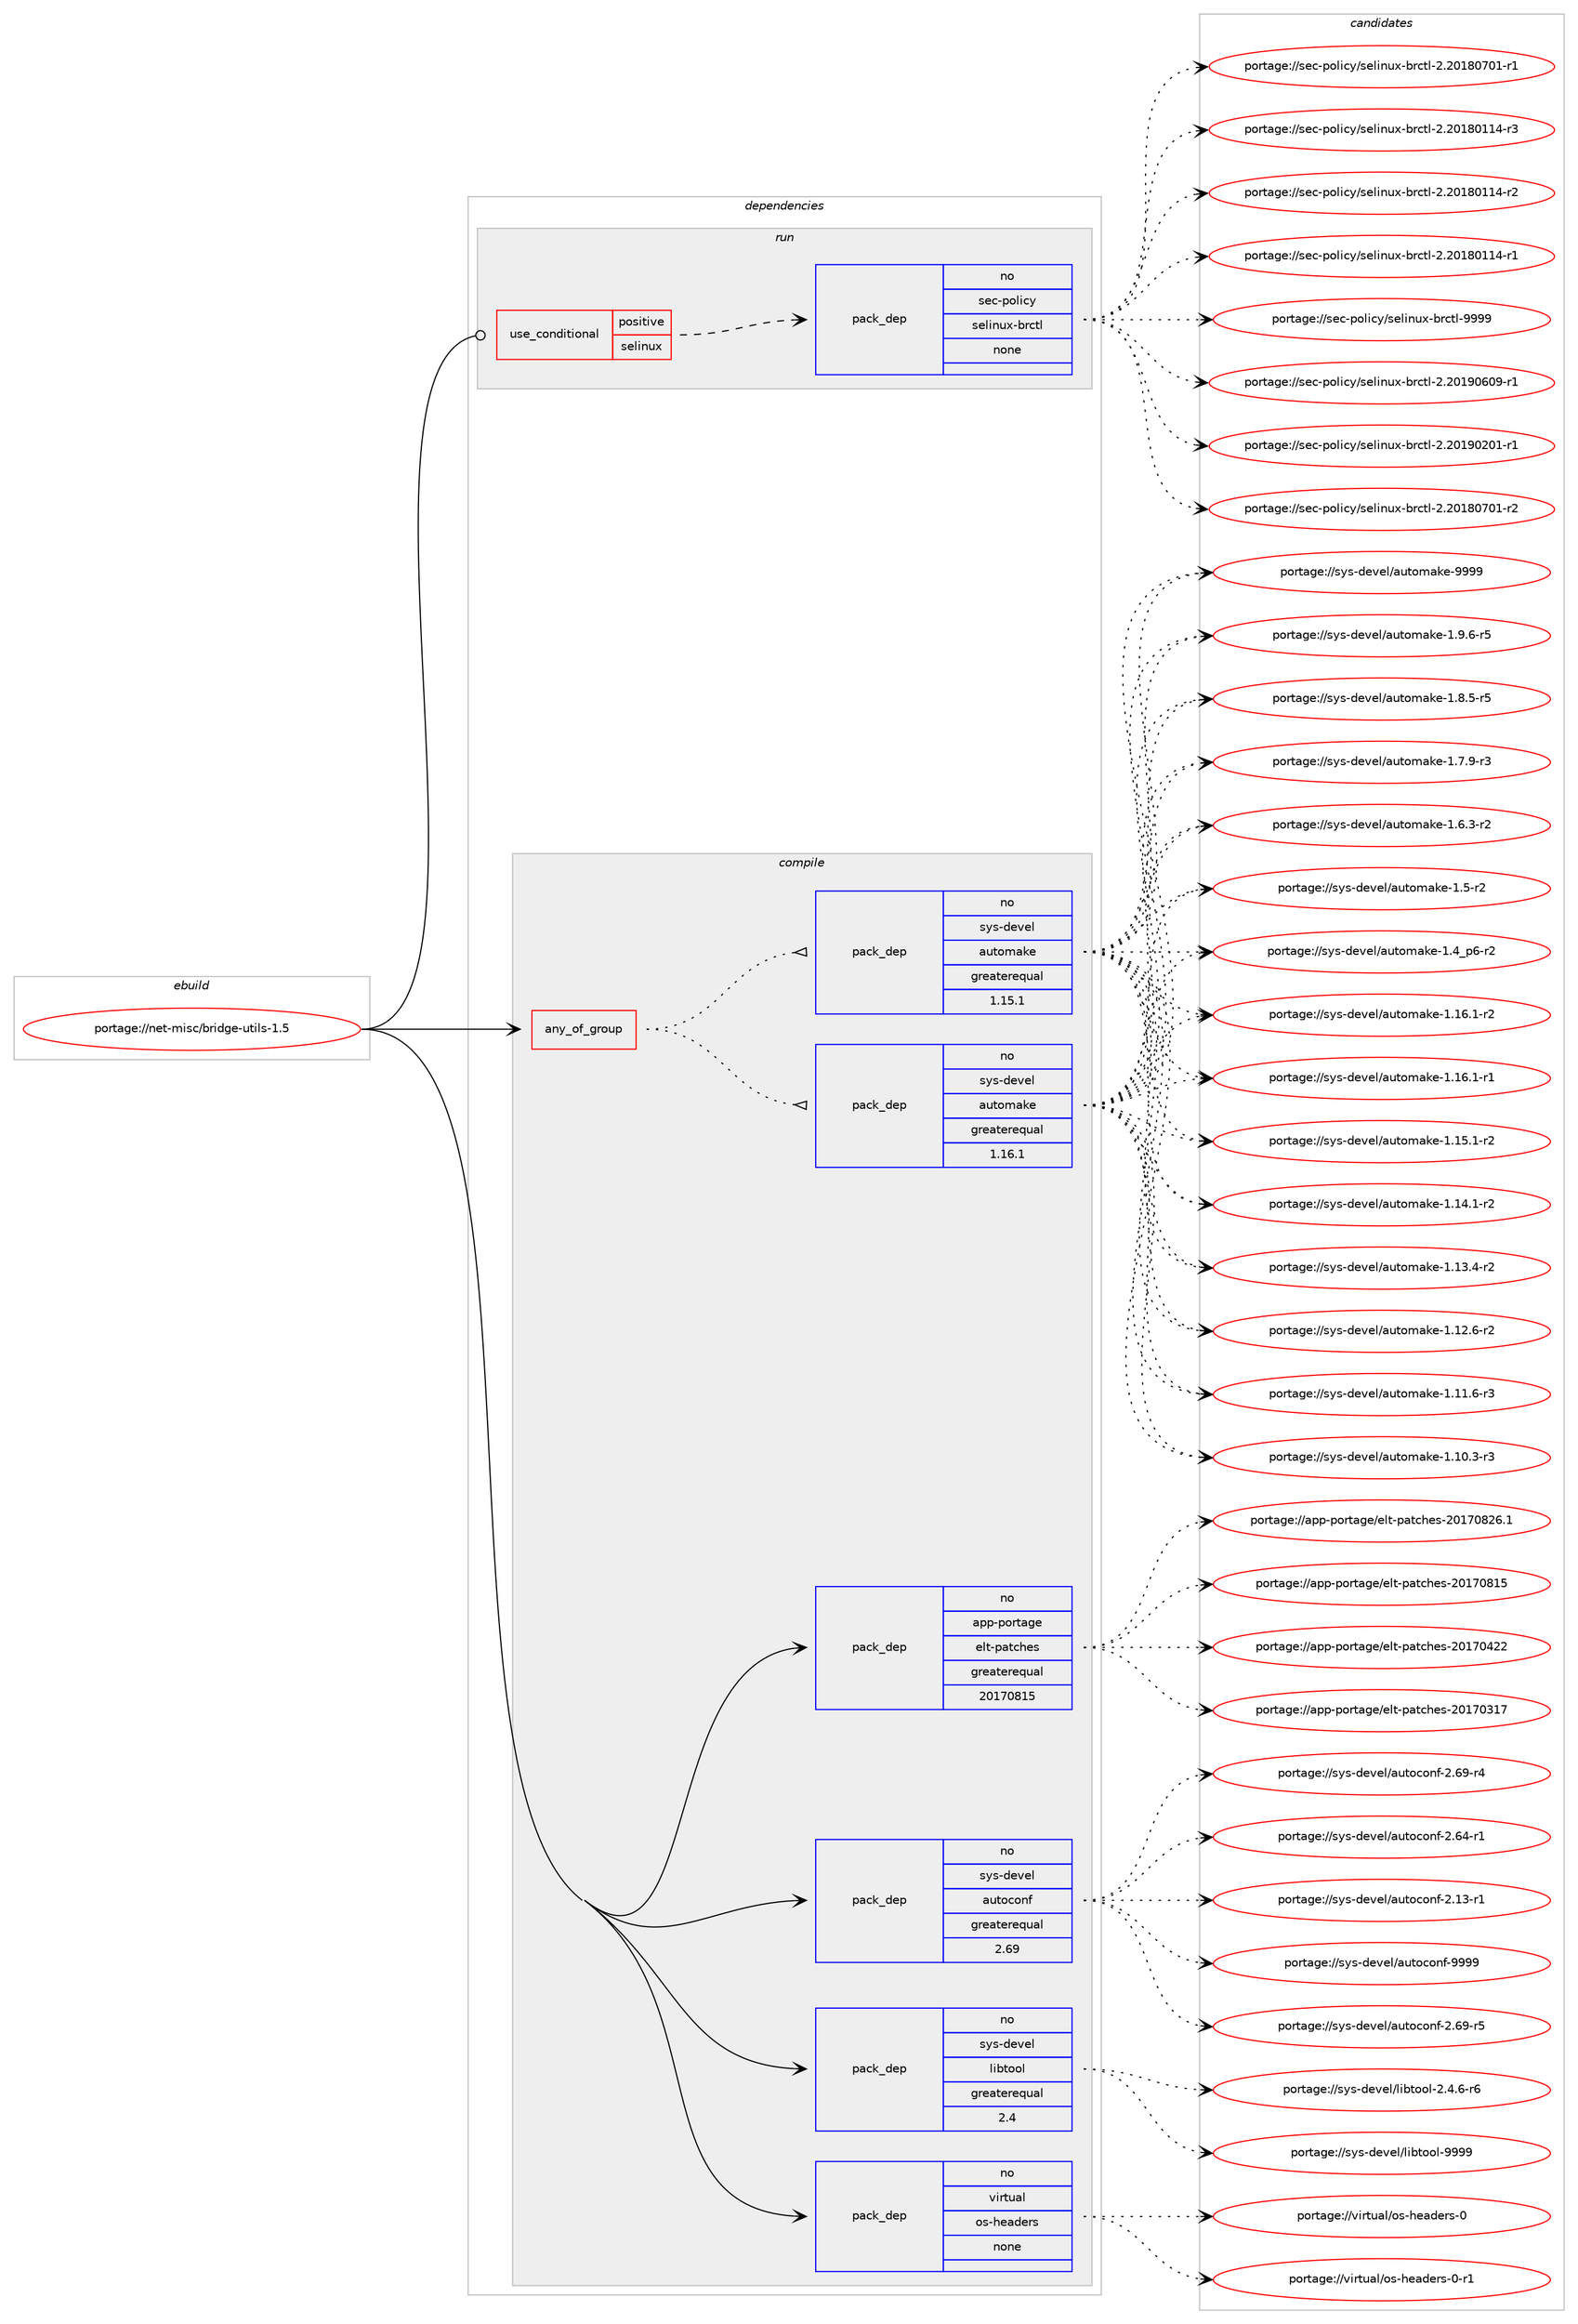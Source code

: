 digraph prolog {

# *************
# Graph options
# *************

newrank=true;
concentrate=true;
compound=true;
graph [rankdir=LR,fontname=Helvetica,fontsize=10,ranksep=1.5];#, ranksep=2.5, nodesep=0.2];
edge  [arrowhead=vee];
node  [fontname=Helvetica,fontsize=10];

# **********
# The ebuild
# **********

subgraph cluster_leftcol {
color=gray;
rank=same;
label=<<i>ebuild</i>>;
id [label="portage://net-misc/bridge-utils-1.5", color=red, width=4, href="../net-misc/bridge-utils-1.5.svg"];
}

# ****************
# The dependencies
# ****************

subgraph cluster_midcol {
color=gray;
label=<<i>dependencies</i>>;
subgraph cluster_compile {
fillcolor="#eeeeee";
style=filled;
label=<<i>compile</i>>;
subgraph any2005 {
dependency127421 [label=<<TABLE BORDER="0" CELLBORDER="1" CELLSPACING="0" CELLPADDING="4"><TR><TD CELLPADDING="10">any_of_group</TD></TR></TABLE>>, shape=none, color=red];subgraph pack98679 {
dependency127422 [label=<<TABLE BORDER="0" CELLBORDER="1" CELLSPACING="0" CELLPADDING="4" WIDTH="220"><TR><TD ROWSPAN="6" CELLPADDING="30">pack_dep</TD></TR><TR><TD WIDTH="110">no</TD></TR><TR><TD>sys-devel</TD></TR><TR><TD>automake</TD></TR><TR><TD>greaterequal</TD></TR><TR><TD>1.16.1</TD></TR></TABLE>>, shape=none, color=blue];
}
dependency127421:e -> dependency127422:w [weight=20,style="dotted",arrowhead="oinv"];
subgraph pack98680 {
dependency127423 [label=<<TABLE BORDER="0" CELLBORDER="1" CELLSPACING="0" CELLPADDING="4" WIDTH="220"><TR><TD ROWSPAN="6" CELLPADDING="30">pack_dep</TD></TR><TR><TD WIDTH="110">no</TD></TR><TR><TD>sys-devel</TD></TR><TR><TD>automake</TD></TR><TR><TD>greaterequal</TD></TR><TR><TD>1.15.1</TD></TR></TABLE>>, shape=none, color=blue];
}
dependency127421:e -> dependency127423:w [weight=20,style="dotted",arrowhead="oinv"];
}
id:e -> dependency127421:w [weight=20,style="solid",arrowhead="vee"];
subgraph pack98681 {
dependency127424 [label=<<TABLE BORDER="0" CELLBORDER="1" CELLSPACING="0" CELLPADDING="4" WIDTH="220"><TR><TD ROWSPAN="6" CELLPADDING="30">pack_dep</TD></TR><TR><TD WIDTH="110">no</TD></TR><TR><TD>app-portage</TD></TR><TR><TD>elt-patches</TD></TR><TR><TD>greaterequal</TD></TR><TR><TD>20170815</TD></TR></TABLE>>, shape=none, color=blue];
}
id:e -> dependency127424:w [weight=20,style="solid",arrowhead="vee"];
subgraph pack98682 {
dependency127425 [label=<<TABLE BORDER="0" CELLBORDER="1" CELLSPACING="0" CELLPADDING="4" WIDTH="220"><TR><TD ROWSPAN="6" CELLPADDING="30">pack_dep</TD></TR><TR><TD WIDTH="110">no</TD></TR><TR><TD>sys-devel</TD></TR><TR><TD>autoconf</TD></TR><TR><TD>greaterequal</TD></TR><TR><TD>2.69</TD></TR></TABLE>>, shape=none, color=blue];
}
id:e -> dependency127425:w [weight=20,style="solid",arrowhead="vee"];
subgraph pack98683 {
dependency127426 [label=<<TABLE BORDER="0" CELLBORDER="1" CELLSPACING="0" CELLPADDING="4" WIDTH="220"><TR><TD ROWSPAN="6" CELLPADDING="30">pack_dep</TD></TR><TR><TD WIDTH="110">no</TD></TR><TR><TD>sys-devel</TD></TR><TR><TD>libtool</TD></TR><TR><TD>greaterequal</TD></TR><TR><TD>2.4</TD></TR></TABLE>>, shape=none, color=blue];
}
id:e -> dependency127426:w [weight=20,style="solid",arrowhead="vee"];
subgraph pack98684 {
dependency127427 [label=<<TABLE BORDER="0" CELLBORDER="1" CELLSPACING="0" CELLPADDING="4" WIDTH="220"><TR><TD ROWSPAN="6" CELLPADDING="30">pack_dep</TD></TR><TR><TD WIDTH="110">no</TD></TR><TR><TD>virtual</TD></TR><TR><TD>os-headers</TD></TR><TR><TD>none</TD></TR><TR><TD></TD></TR></TABLE>>, shape=none, color=blue];
}
id:e -> dependency127427:w [weight=20,style="solid",arrowhead="vee"];
}
subgraph cluster_compileandrun {
fillcolor="#eeeeee";
style=filled;
label=<<i>compile and run</i>>;
}
subgraph cluster_run {
fillcolor="#eeeeee";
style=filled;
label=<<i>run</i>>;
subgraph cond26599 {
dependency127428 [label=<<TABLE BORDER="0" CELLBORDER="1" CELLSPACING="0" CELLPADDING="4"><TR><TD ROWSPAN="3" CELLPADDING="10">use_conditional</TD></TR><TR><TD>positive</TD></TR><TR><TD>selinux</TD></TR></TABLE>>, shape=none, color=red];
subgraph pack98685 {
dependency127429 [label=<<TABLE BORDER="0" CELLBORDER="1" CELLSPACING="0" CELLPADDING="4" WIDTH="220"><TR><TD ROWSPAN="6" CELLPADDING="30">pack_dep</TD></TR><TR><TD WIDTH="110">no</TD></TR><TR><TD>sec-policy</TD></TR><TR><TD>selinux-brctl</TD></TR><TR><TD>none</TD></TR><TR><TD></TD></TR></TABLE>>, shape=none, color=blue];
}
dependency127428:e -> dependency127429:w [weight=20,style="dashed",arrowhead="vee"];
}
id:e -> dependency127428:w [weight=20,style="solid",arrowhead="odot"];
}
}

# **************
# The candidates
# **************

subgraph cluster_choices {
rank=same;
color=gray;
label=<<i>candidates</i>>;

subgraph choice98679 {
color=black;
nodesep=1;
choice115121115451001011181011084797117116111109971071014557575757 [label="portage://sys-devel/automake-9999", color=red, width=4,href="../sys-devel/automake-9999.svg"];
choice115121115451001011181011084797117116111109971071014549465746544511453 [label="portage://sys-devel/automake-1.9.6-r5", color=red, width=4,href="../sys-devel/automake-1.9.6-r5.svg"];
choice115121115451001011181011084797117116111109971071014549465646534511453 [label="portage://sys-devel/automake-1.8.5-r5", color=red, width=4,href="../sys-devel/automake-1.8.5-r5.svg"];
choice115121115451001011181011084797117116111109971071014549465546574511451 [label="portage://sys-devel/automake-1.7.9-r3", color=red, width=4,href="../sys-devel/automake-1.7.9-r3.svg"];
choice115121115451001011181011084797117116111109971071014549465446514511450 [label="portage://sys-devel/automake-1.6.3-r2", color=red, width=4,href="../sys-devel/automake-1.6.3-r2.svg"];
choice11512111545100101118101108479711711611110997107101454946534511450 [label="portage://sys-devel/automake-1.5-r2", color=red, width=4,href="../sys-devel/automake-1.5-r2.svg"];
choice115121115451001011181011084797117116111109971071014549465295112544511450 [label="portage://sys-devel/automake-1.4_p6-r2", color=red, width=4,href="../sys-devel/automake-1.4_p6-r2.svg"];
choice11512111545100101118101108479711711611110997107101454946495446494511450 [label="portage://sys-devel/automake-1.16.1-r2", color=red, width=4,href="../sys-devel/automake-1.16.1-r2.svg"];
choice11512111545100101118101108479711711611110997107101454946495446494511449 [label="portage://sys-devel/automake-1.16.1-r1", color=red, width=4,href="../sys-devel/automake-1.16.1-r1.svg"];
choice11512111545100101118101108479711711611110997107101454946495346494511450 [label="portage://sys-devel/automake-1.15.1-r2", color=red, width=4,href="../sys-devel/automake-1.15.1-r2.svg"];
choice11512111545100101118101108479711711611110997107101454946495246494511450 [label="portage://sys-devel/automake-1.14.1-r2", color=red, width=4,href="../sys-devel/automake-1.14.1-r2.svg"];
choice11512111545100101118101108479711711611110997107101454946495146524511450 [label="portage://sys-devel/automake-1.13.4-r2", color=red, width=4,href="../sys-devel/automake-1.13.4-r2.svg"];
choice11512111545100101118101108479711711611110997107101454946495046544511450 [label="portage://sys-devel/automake-1.12.6-r2", color=red, width=4,href="../sys-devel/automake-1.12.6-r2.svg"];
choice11512111545100101118101108479711711611110997107101454946494946544511451 [label="portage://sys-devel/automake-1.11.6-r3", color=red, width=4,href="../sys-devel/automake-1.11.6-r3.svg"];
choice11512111545100101118101108479711711611110997107101454946494846514511451 [label="portage://sys-devel/automake-1.10.3-r3", color=red, width=4,href="../sys-devel/automake-1.10.3-r3.svg"];
dependency127422:e -> choice115121115451001011181011084797117116111109971071014557575757:w [style=dotted,weight="100"];
dependency127422:e -> choice115121115451001011181011084797117116111109971071014549465746544511453:w [style=dotted,weight="100"];
dependency127422:e -> choice115121115451001011181011084797117116111109971071014549465646534511453:w [style=dotted,weight="100"];
dependency127422:e -> choice115121115451001011181011084797117116111109971071014549465546574511451:w [style=dotted,weight="100"];
dependency127422:e -> choice115121115451001011181011084797117116111109971071014549465446514511450:w [style=dotted,weight="100"];
dependency127422:e -> choice11512111545100101118101108479711711611110997107101454946534511450:w [style=dotted,weight="100"];
dependency127422:e -> choice115121115451001011181011084797117116111109971071014549465295112544511450:w [style=dotted,weight="100"];
dependency127422:e -> choice11512111545100101118101108479711711611110997107101454946495446494511450:w [style=dotted,weight="100"];
dependency127422:e -> choice11512111545100101118101108479711711611110997107101454946495446494511449:w [style=dotted,weight="100"];
dependency127422:e -> choice11512111545100101118101108479711711611110997107101454946495346494511450:w [style=dotted,weight="100"];
dependency127422:e -> choice11512111545100101118101108479711711611110997107101454946495246494511450:w [style=dotted,weight="100"];
dependency127422:e -> choice11512111545100101118101108479711711611110997107101454946495146524511450:w [style=dotted,weight="100"];
dependency127422:e -> choice11512111545100101118101108479711711611110997107101454946495046544511450:w [style=dotted,weight="100"];
dependency127422:e -> choice11512111545100101118101108479711711611110997107101454946494946544511451:w [style=dotted,weight="100"];
dependency127422:e -> choice11512111545100101118101108479711711611110997107101454946494846514511451:w [style=dotted,weight="100"];
}
subgraph choice98680 {
color=black;
nodesep=1;
choice115121115451001011181011084797117116111109971071014557575757 [label="portage://sys-devel/automake-9999", color=red, width=4,href="../sys-devel/automake-9999.svg"];
choice115121115451001011181011084797117116111109971071014549465746544511453 [label="portage://sys-devel/automake-1.9.6-r5", color=red, width=4,href="../sys-devel/automake-1.9.6-r5.svg"];
choice115121115451001011181011084797117116111109971071014549465646534511453 [label="portage://sys-devel/automake-1.8.5-r5", color=red, width=4,href="../sys-devel/automake-1.8.5-r5.svg"];
choice115121115451001011181011084797117116111109971071014549465546574511451 [label="portage://sys-devel/automake-1.7.9-r3", color=red, width=4,href="../sys-devel/automake-1.7.9-r3.svg"];
choice115121115451001011181011084797117116111109971071014549465446514511450 [label="portage://sys-devel/automake-1.6.3-r2", color=red, width=4,href="../sys-devel/automake-1.6.3-r2.svg"];
choice11512111545100101118101108479711711611110997107101454946534511450 [label="portage://sys-devel/automake-1.5-r2", color=red, width=4,href="../sys-devel/automake-1.5-r2.svg"];
choice115121115451001011181011084797117116111109971071014549465295112544511450 [label="portage://sys-devel/automake-1.4_p6-r2", color=red, width=4,href="../sys-devel/automake-1.4_p6-r2.svg"];
choice11512111545100101118101108479711711611110997107101454946495446494511450 [label="portage://sys-devel/automake-1.16.1-r2", color=red, width=4,href="../sys-devel/automake-1.16.1-r2.svg"];
choice11512111545100101118101108479711711611110997107101454946495446494511449 [label="portage://sys-devel/automake-1.16.1-r1", color=red, width=4,href="../sys-devel/automake-1.16.1-r1.svg"];
choice11512111545100101118101108479711711611110997107101454946495346494511450 [label="portage://sys-devel/automake-1.15.1-r2", color=red, width=4,href="../sys-devel/automake-1.15.1-r2.svg"];
choice11512111545100101118101108479711711611110997107101454946495246494511450 [label="portage://sys-devel/automake-1.14.1-r2", color=red, width=4,href="../sys-devel/automake-1.14.1-r2.svg"];
choice11512111545100101118101108479711711611110997107101454946495146524511450 [label="portage://sys-devel/automake-1.13.4-r2", color=red, width=4,href="../sys-devel/automake-1.13.4-r2.svg"];
choice11512111545100101118101108479711711611110997107101454946495046544511450 [label="portage://sys-devel/automake-1.12.6-r2", color=red, width=4,href="../sys-devel/automake-1.12.6-r2.svg"];
choice11512111545100101118101108479711711611110997107101454946494946544511451 [label="portage://sys-devel/automake-1.11.6-r3", color=red, width=4,href="../sys-devel/automake-1.11.6-r3.svg"];
choice11512111545100101118101108479711711611110997107101454946494846514511451 [label="portage://sys-devel/automake-1.10.3-r3", color=red, width=4,href="../sys-devel/automake-1.10.3-r3.svg"];
dependency127423:e -> choice115121115451001011181011084797117116111109971071014557575757:w [style=dotted,weight="100"];
dependency127423:e -> choice115121115451001011181011084797117116111109971071014549465746544511453:w [style=dotted,weight="100"];
dependency127423:e -> choice115121115451001011181011084797117116111109971071014549465646534511453:w [style=dotted,weight="100"];
dependency127423:e -> choice115121115451001011181011084797117116111109971071014549465546574511451:w [style=dotted,weight="100"];
dependency127423:e -> choice115121115451001011181011084797117116111109971071014549465446514511450:w [style=dotted,weight="100"];
dependency127423:e -> choice11512111545100101118101108479711711611110997107101454946534511450:w [style=dotted,weight="100"];
dependency127423:e -> choice115121115451001011181011084797117116111109971071014549465295112544511450:w [style=dotted,weight="100"];
dependency127423:e -> choice11512111545100101118101108479711711611110997107101454946495446494511450:w [style=dotted,weight="100"];
dependency127423:e -> choice11512111545100101118101108479711711611110997107101454946495446494511449:w [style=dotted,weight="100"];
dependency127423:e -> choice11512111545100101118101108479711711611110997107101454946495346494511450:w [style=dotted,weight="100"];
dependency127423:e -> choice11512111545100101118101108479711711611110997107101454946495246494511450:w [style=dotted,weight="100"];
dependency127423:e -> choice11512111545100101118101108479711711611110997107101454946495146524511450:w [style=dotted,weight="100"];
dependency127423:e -> choice11512111545100101118101108479711711611110997107101454946495046544511450:w [style=dotted,weight="100"];
dependency127423:e -> choice11512111545100101118101108479711711611110997107101454946494946544511451:w [style=dotted,weight="100"];
dependency127423:e -> choice11512111545100101118101108479711711611110997107101454946494846514511451:w [style=dotted,weight="100"];
}
subgraph choice98681 {
color=black;
nodesep=1;
choice971121124511211111411697103101471011081164511297116991041011154550484955485650544649 [label="portage://app-portage/elt-patches-20170826.1", color=red, width=4,href="../app-portage/elt-patches-20170826.1.svg"];
choice97112112451121111141169710310147101108116451129711699104101115455048495548564953 [label="portage://app-portage/elt-patches-20170815", color=red, width=4,href="../app-portage/elt-patches-20170815.svg"];
choice97112112451121111141169710310147101108116451129711699104101115455048495548525050 [label="portage://app-portage/elt-patches-20170422", color=red, width=4,href="../app-portage/elt-patches-20170422.svg"];
choice97112112451121111141169710310147101108116451129711699104101115455048495548514955 [label="portage://app-portage/elt-patches-20170317", color=red, width=4,href="../app-portage/elt-patches-20170317.svg"];
dependency127424:e -> choice971121124511211111411697103101471011081164511297116991041011154550484955485650544649:w [style=dotted,weight="100"];
dependency127424:e -> choice97112112451121111141169710310147101108116451129711699104101115455048495548564953:w [style=dotted,weight="100"];
dependency127424:e -> choice97112112451121111141169710310147101108116451129711699104101115455048495548525050:w [style=dotted,weight="100"];
dependency127424:e -> choice97112112451121111141169710310147101108116451129711699104101115455048495548514955:w [style=dotted,weight="100"];
}
subgraph choice98682 {
color=black;
nodesep=1;
choice115121115451001011181011084797117116111991111101024557575757 [label="portage://sys-devel/autoconf-9999", color=red, width=4,href="../sys-devel/autoconf-9999.svg"];
choice1151211154510010111810110847971171161119911111010245504654574511453 [label="portage://sys-devel/autoconf-2.69-r5", color=red, width=4,href="../sys-devel/autoconf-2.69-r5.svg"];
choice1151211154510010111810110847971171161119911111010245504654574511452 [label="portage://sys-devel/autoconf-2.69-r4", color=red, width=4,href="../sys-devel/autoconf-2.69-r4.svg"];
choice1151211154510010111810110847971171161119911111010245504654524511449 [label="portage://sys-devel/autoconf-2.64-r1", color=red, width=4,href="../sys-devel/autoconf-2.64-r1.svg"];
choice1151211154510010111810110847971171161119911111010245504649514511449 [label="portage://sys-devel/autoconf-2.13-r1", color=red, width=4,href="../sys-devel/autoconf-2.13-r1.svg"];
dependency127425:e -> choice115121115451001011181011084797117116111991111101024557575757:w [style=dotted,weight="100"];
dependency127425:e -> choice1151211154510010111810110847971171161119911111010245504654574511453:w [style=dotted,weight="100"];
dependency127425:e -> choice1151211154510010111810110847971171161119911111010245504654574511452:w [style=dotted,weight="100"];
dependency127425:e -> choice1151211154510010111810110847971171161119911111010245504654524511449:w [style=dotted,weight="100"];
dependency127425:e -> choice1151211154510010111810110847971171161119911111010245504649514511449:w [style=dotted,weight="100"];
}
subgraph choice98683 {
color=black;
nodesep=1;
choice1151211154510010111810110847108105981161111111084557575757 [label="portage://sys-devel/libtool-9999", color=red, width=4,href="../sys-devel/libtool-9999.svg"];
choice1151211154510010111810110847108105981161111111084550465246544511454 [label="portage://sys-devel/libtool-2.4.6-r6", color=red, width=4,href="../sys-devel/libtool-2.4.6-r6.svg"];
dependency127426:e -> choice1151211154510010111810110847108105981161111111084557575757:w [style=dotted,weight="100"];
dependency127426:e -> choice1151211154510010111810110847108105981161111111084550465246544511454:w [style=dotted,weight="100"];
}
subgraph choice98684 {
color=black;
nodesep=1;
choice1181051141161179710847111115451041019710010111411545484511449 [label="portage://virtual/os-headers-0-r1", color=red, width=4,href="../virtual/os-headers-0-r1.svg"];
choice118105114116117971084711111545104101971001011141154548 [label="portage://virtual/os-headers-0", color=red, width=4,href="../virtual/os-headers-0.svg"];
dependency127427:e -> choice1181051141161179710847111115451041019710010111411545484511449:w [style=dotted,weight="100"];
dependency127427:e -> choice118105114116117971084711111545104101971001011141154548:w [style=dotted,weight="100"];
}
subgraph choice98685 {
color=black;
nodesep=1;
choice115101994511211110810599121471151011081051101171204598114991161084557575757 [label="portage://sec-policy/selinux-brctl-9999", color=red, width=4,href="../sec-policy/selinux-brctl-9999.svg"];
choice1151019945112111108105991214711510110810511011712045981149911610845504650484957485448574511449 [label="portage://sec-policy/selinux-brctl-2.20190609-r1", color=red, width=4,href="../sec-policy/selinux-brctl-2.20190609-r1.svg"];
choice1151019945112111108105991214711510110810511011712045981149911610845504650484957485048494511449 [label="portage://sec-policy/selinux-brctl-2.20190201-r1", color=red, width=4,href="../sec-policy/selinux-brctl-2.20190201-r1.svg"];
choice1151019945112111108105991214711510110810511011712045981149911610845504650484956485548494511450 [label="portage://sec-policy/selinux-brctl-2.20180701-r2", color=red, width=4,href="../sec-policy/selinux-brctl-2.20180701-r2.svg"];
choice1151019945112111108105991214711510110810511011712045981149911610845504650484956485548494511449 [label="portage://sec-policy/selinux-brctl-2.20180701-r1", color=red, width=4,href="../sec-policy/selinux-brctl-2.20180701-r1.svg"];
choice1151019945112111108105991214711510110810511011712045981149911610845504650484956484949524511451 [label="portage://sec-policy/selinux-brctl-2.20180114-r3", color=red, width=4,href="../sec-policy/selinux-brctl-2.20180114-r3.svg"];
choice1151019945112111108105991214711510110810511011712045981149911610845504650484956484949524511450 [label="portage://sec-policy/selinux-brctl-2.20180114-r2", color=red, width=4,href="../sec-policy/selinux-brctl-2.20180114-r2.svg"];
choice1151019945112111108105991214711510110810511011712045981149911610845504650484956484949524511449 [label="portage://sec-policy/selinux-brctl-2.20180114-r1", color=red, width=4,href="../sec-policy/selinux-brctl-2.20180114-r1.svg"];
dependency127429:e -> choice115101994511211110810599121471151011081051101171204598114991161084557575757:w [style=dotted,weight="100"];
dependency127429:e -> choice1151019945112111108105991214711510110810511011712045981149911610845504650484957485448574511449:w [style=dotted,weight="100"];
dependency127429:e -> choice1151019945112111108105991214711510110810511011712045981149911610845504650484957485048494511449:w [style=dotted,weight="100"];
dependency127429:e -> choice1151019945112111108105991214711510110810511011712045981149911610845504650484956485548494511450:w [style=dotted,weight="100"];
dependency127429:e -> choice1151019945112111108105991214711510110810511011712045981149911610845504650484956485548494511449:w [style=dotted,weight="100"];
dependency127429:e -> choice1151019945112111108105991214711510110810511011712045981149911610845504650484956484949524511451:w [style=dotted,weight="100"];
dependency127429:e -> choice1151019945112111108105991214711510110810511011712045981149911610845504650484956484949524511450:w [style=dotted,weight="100"];
dependency127429:e -> choice1151019945112111108105991214711510110810511011712045981149911610845504650484956484949524511449:w [style=dotted,weight="100"];
}
}

}
